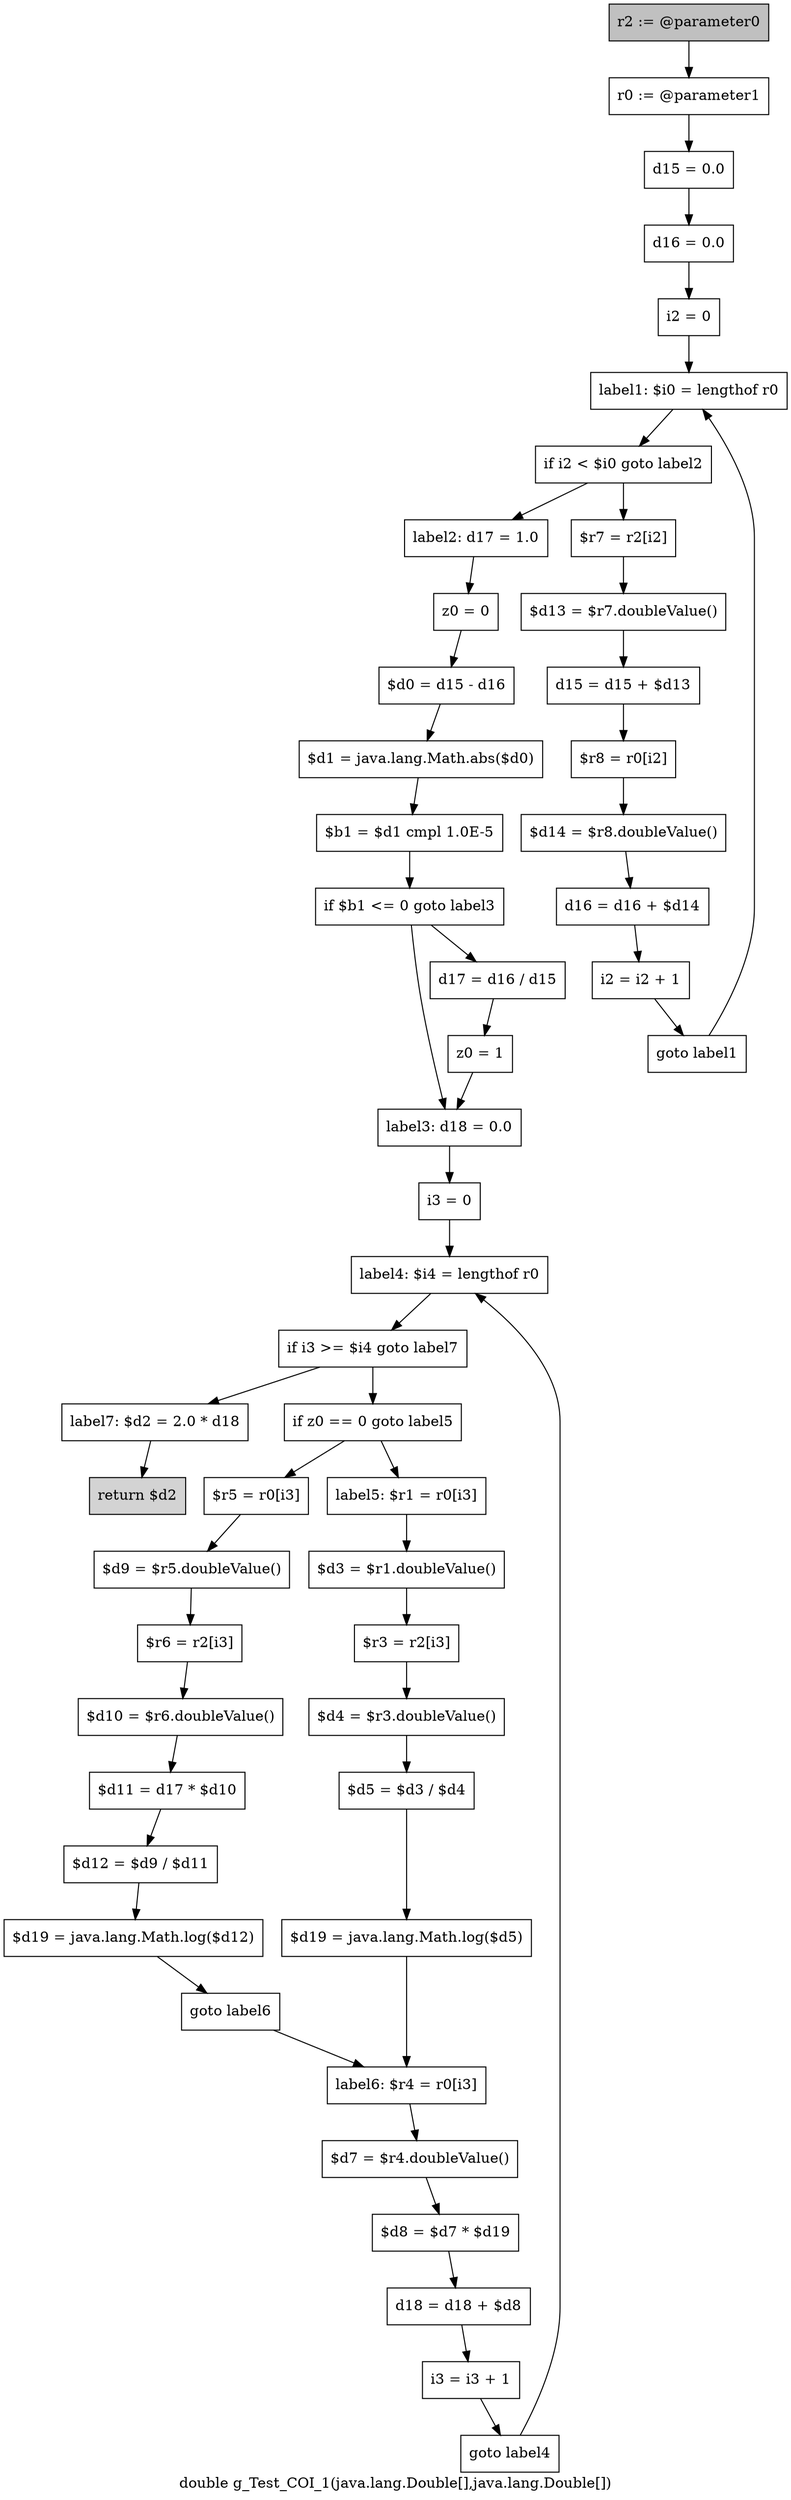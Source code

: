 digraph "double g_Test_COI_1(java.lang.Double[],java.lang.Double[])" {
    label="double g_Test_COI_1(java.lang.Double[],java.lang.Double[])";
    node [shape=box];
    "0" [style=filled,fillcolor=gray,label="r2 := @parameter0",];
    "1" [label="r0 := @parameter1",];
    "0"->"1";
    "2" [label="d15 = 0.0",];
    "1"->"2";
    "3" [label="d16 = 0.0",];
    "2"->"3";
    "4" [label="i2 = 0",];
    "3"->"4";
    "5" [label="label1: $i0 = lengthof r0",];
    "4"->"5";
    "6" [label="if i2 < $i0 goto label2",];
    "5"->"6";
    "7" [label="$r7 = r2[i2]",];
    "6"->"7";
    "15" [label="label2: d17 = 1.0",];
    "6"->"15";
    "8" [label="$d13 = $r7.doubleValue()",];
    "7"->"8";
    "9" [label="d15 = d15 + $d13",];
    "8"->"9";
    "10" [label="$r8 = r0[i2]",];
    "9"->"10";
    "11" [label="$d14 = $r8.doubleValue()",];
    "10"->"11";
    "12" [label="d16 = d16 + $d14",];
    "11"->"12";
    "13" [label="i2 = i2 + 1",];
    "12"->"13";
    "14" [label="goto label1",];
    "13"->"14";
    "14"->"5";
    "16" [label="z0 = 0",];
    "15"->"16";
    "17" [label="$d0 = d15 - d16",];
    "16"->"17";
    "18" [label="$d1 = java.lang.Math.abs($d0)",];
    "17"->"18";
    "19" [label="$b1 = $d1 cmpl 1.0E-5",];
    "18"->"19";
    "20" [label="if $b1 <= 0 goto label3",];
    "19"->"20";
    "21" [label="d17 = d16 / d15",];
    "20"->"21";
    "23" [label="label3: d18 = 0.0",];
    "20"->"23";
    "22" [label="z0 = 1",];
    "21"->"22";
    "22"->"23";
    "24" [label="i3 = 0",];
    "23"->"24";
    "25" [label="label4: $i4 = lengthof r0",];
    "24"->"25";
    "26" [label="if i3 >= $i4 goto label7",];
    "25"->"26";
    "27" [label="if z0 == 0 goto label5",];
    "26"->"27";
    "48" [label="label7: $d2 = 2.0 * d18",];
    "26"->"48";
    "28" [label="$r5 = r0[i3]",];
    "27"->"28";
    "36" [label="label5: $r1 = r0[i3]",];
    "27"->"36";
    "29" [label="$d9 = $r5.doubleValue()",];
    "28"->"29";
    "30" [label="$r6 = r2[i3]",];
    "29"->"30";
    "31" [label="$d10 = $r6.doubleValue()",];
    "30"->"31";
    "32" [label="$d11 = d17 * $d10",];
    "31"->"32";
    "33" [label="$d12 = $d9 / $d11",];
    "32"->"33";
    "34" [label="$d19 = java.lang.Math.log($d12)",];
    "33"->"34";
    "35" [label="goto label6",];
    "34"->"35";
    "42" [label="label6: $r4 = r0[i3]",];
    "35"->"42";
    "37" [label="$d3 = $r1.doubleValue()",];
    "36"->"37";
    "38" [label="$r3 = r2[i3]",];
    "37"->"38";
    "39" [label="$d4 = $r3.doubleValue()",];
    "38"->"39";
    "40" [label="$d5 = $d3 / $d4",];
    "39"->"40";
    "41" [label="$d19 = java.lang.Math.log($d5)",];
    "40"->"41";
    "41"->"42";
    "43" [label="$d7 = $r4.doubleValue()",];
    "42"->"43";
    "44" [label="$d8 = $d7 * $d19",];
    "43"->"44";
    "45" [label="d18 = d18 + $d8",];
    "44"->"45";
    "46" [label="i3 = i3 + 1",];
    "45"->"46";
    "47" [label="goto label4",];
    "46"->"47";
    "47"->"25";
    "49" [style=filled,fillcolor=lightgray,label="return $d2",];
    "48"->"49";
}
